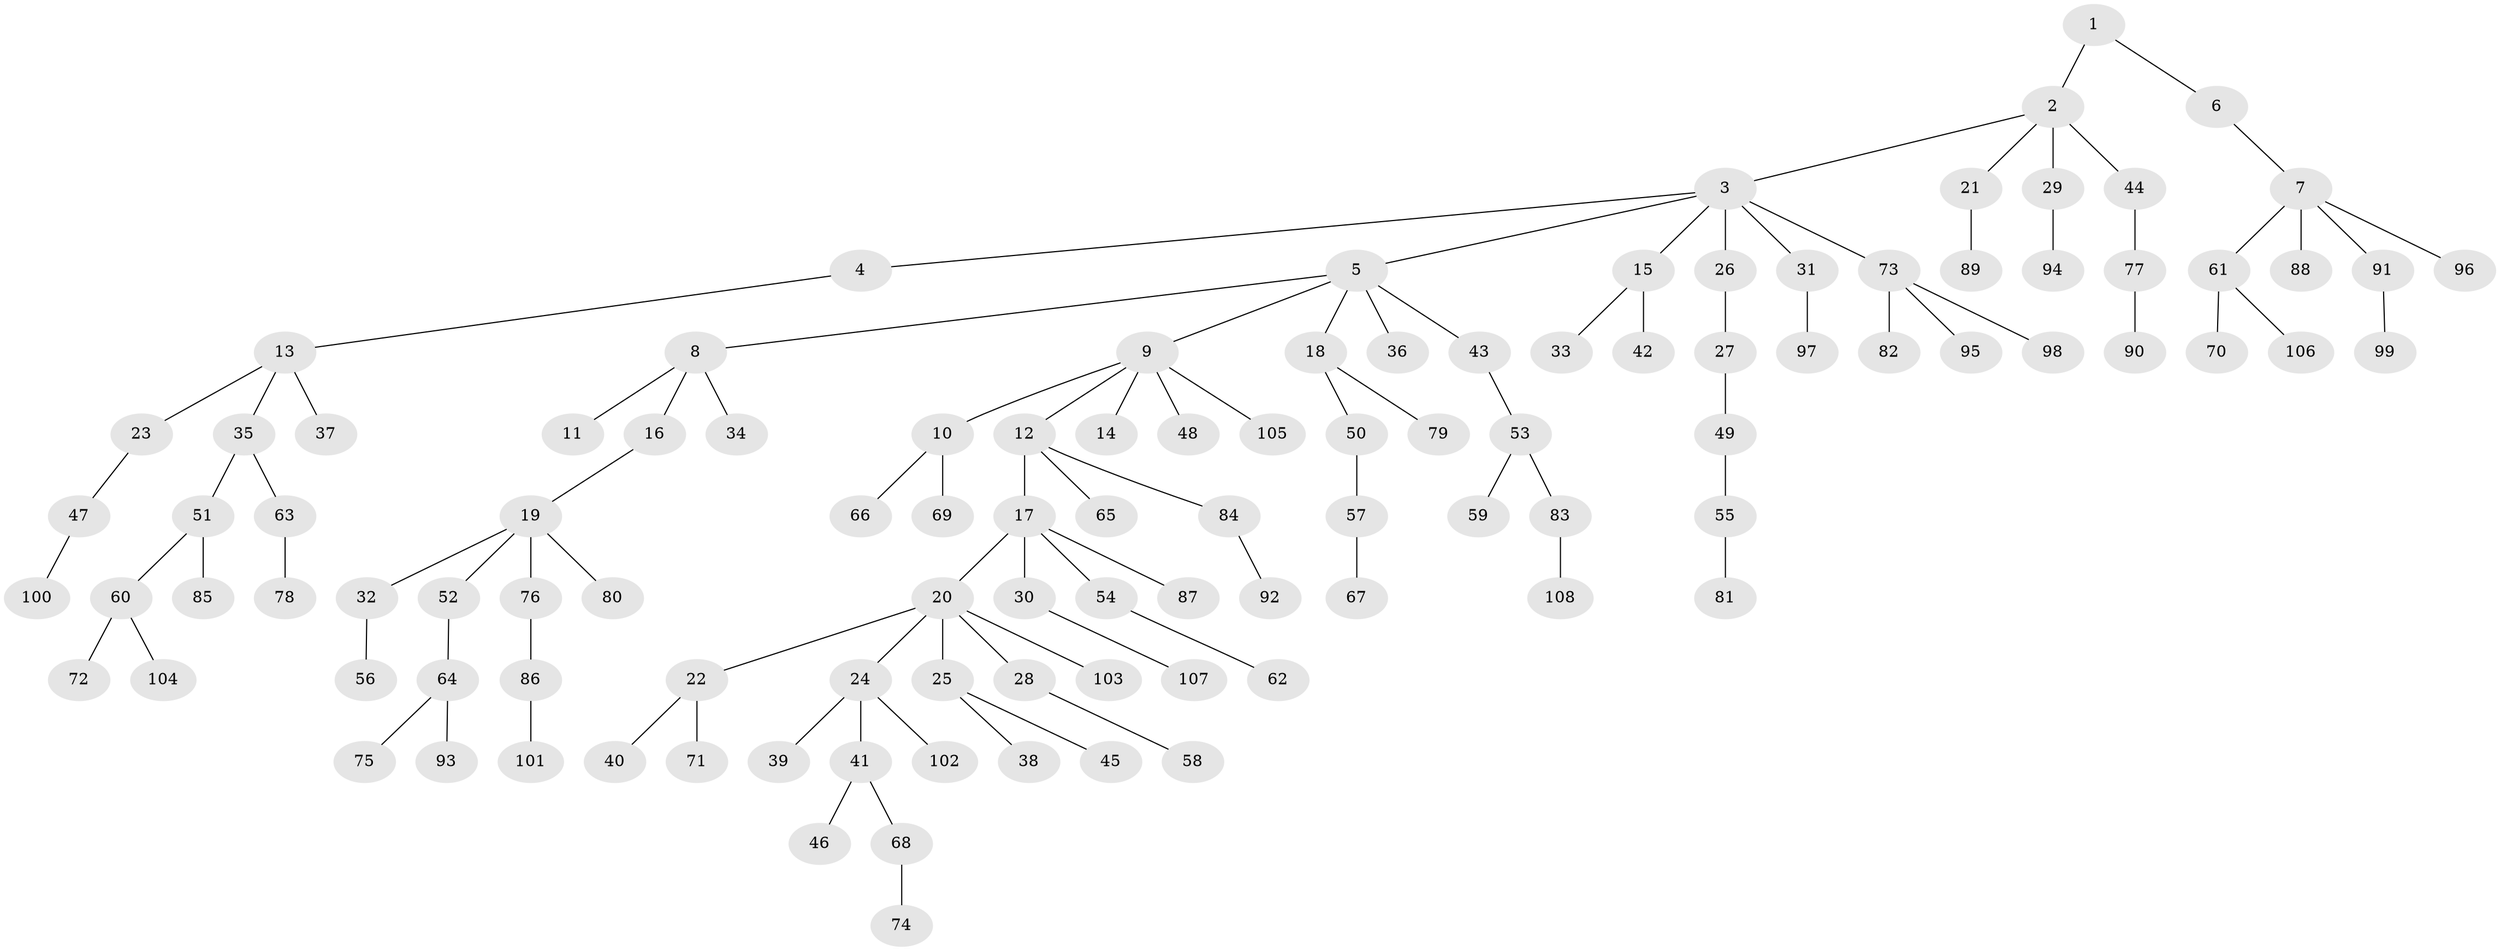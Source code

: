 // coarse degree distribution, {2: 0.25333333333333335, 5: 0.04, 8: 0.02666666666666667, 7: 0.013333333333333334, 4: 0.02666666666666667, 1: 0.5733333333333334, 9: 0.013333333333333334, 3: 0.05333333333333334}
// Generated by graph-tools (version 1.1) at 2025/52/02/27/25 19:52:12]
// undirected, 108 vertices, 107 edges
graph export_dot {
graph [start="1"]
  node [color=gray90,style=filled];
  1;
  2;
  3;
  4;
  5;
  6;
  7;
  8;
  9;
  10;
  11;
  12;
  13;
  14;
  15;
  16;
  17;
  18;
  19;
  20;
  21;
  22;
  23;
  24;
  25;
  26;
  27;
  28;
  29;
  30;
  31;
  32;
  33;
  34;
  35;
  36;
  37;
  38;
  39;
  40;
  41;
  42;
  43;
  44;
  45;
  46;
  47;
  48;
  49;
  50;
  51;
  52;
  53;
  54;
  55;
  56;
  57;
  58;
  59;
  60;
  61;
  62;
  63;
  64;
  65;
  66;
  67;
  68;
  69;
  70;
  71;
  72;
  73;
  74;
  75;
  76;
  77;
  78;
  79;
  80;
  81;
  82;
  83;
  84;
  85;
  86;
  87;
  88;
  89;
  90;
  91;
  92;
  93;
  94;
  95;
  96;
  97;
  98;
  99;
  100;
  101;
  102;
  103;
  104;
  105;
  106;
  107;
  108;
  1 -- 2;
  1 -- 6;
  2 -- 3;
  2 -- 21;
  2 -- 29;
  2 -- 44;
  3 -- 4;
  3 -- 5;
  3 -- 15;
  3 -- 26;
  3 -- 31;
  3 -- 73;
  4 -- 13;
  5 -- 8;
  5 -- 9;
  5 -- 18;
  5 -- 36;
  5 -- 43;
  6 -- 7;
  7 -- 61;
  7 -- 88;
  7 -- 91;
  7 -- 96;
  8 -- 11;
  8 -- 16;
  8 -- 34;
  9 -- 10;
  9 -- 12;
  9 -- 14;
  9 -- 48;
  9 -- 105;
  10 -- 66;
  10 -- 69;
  12 -- 17;
  12 -- 65;
  12 -- 84;
  13 -- 23;
  13 -- 35;
  13 -- 37;
  15 -- 33;
  15 -- 42;
  16 -- 19;
  17 -- 20;
  17 -- 30;
  17 -- 54;
  17 -- 87;
  18 -- 50;
  18 -- 79;
  19 -- 32;
  19 -- 52;
  19 -- 76;
  19 -- 80;
  20 -- 22;
  20 -- 24;
  20 -- 25;
  20 -- 28;
  20 -- 103;
  21 -- 89;
  22 -- 40;
  22 -- 71;
  23 -- 47;
  24 -- 39;
  24 -- 41;
  24 -- 102;
  25 -- 38;
  25 -- 45;
  26 -- 27;
  27 -- 49;
  28 -- 58;
  29 -- 94;
  30 -- 107;
  31 -- 97;
  32 -- 56;
  35 -- 51;
  35 -- 63;
  41 -- 46;
  41 -- 68;
  43 -- 53;
  44 -- 77;
  47 -- 100;
  49 -- 55;
  50 -- 57;
  51 -- 60;
  51 -- 85;
  52 -- 64;
  53 -- 59;
  53 -- 83;
  54 -- 62;
  55 -- 81;
  57 -- 67;
  60 -- 72;
  60 -- 104;
  61 -- 70;
  61 -- 106;
  63 -- 78;
  64 -- 75;
  64 -- 93;
  68 -- 74;
  73 -- 82;
  73 -- 95;
  73 -- 98;
  76 -- 86;
  77 -- 90;
  83 -- 108;
  84 -- 92;
  86 -- 101;
  91 -- 99;
}
